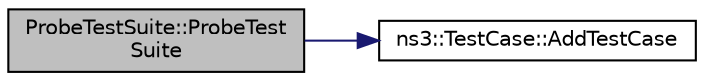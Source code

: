 digraph "ProbeTestSuite::ProbeTestSuite"
{
 // LATEX_PDF_SIZE
  edge [fontname="Helvetica",fontsize="10",labelfontname="Helvetica",labelfontsize="10"];
  node [fontname="Helvetica",fontsize="10",shape=record];
  rankdir="LR";
  Node1 [label="ProbeTestSuite::ProbeTest\lSuite",height=0.2,width=0.4,color="black", fillcolor="grey75", style="filled", fontcolor="black",tooltip=" "];
  Node1 -> Node2 [color="midnightblue",fontsize="10",style="solid",fontname="Helvetica"];
  Node2 [label="ns3::TestCase::AddTestCase",height=0.2,width=0.4,color="black", fillcolor="white", style="filled",URL="$classns3_1_1_test_case.html#a3f6c576e7fef07c42f70c9cd81168e4c",tooltip="Add an individual child TestCase to this test suite."];
}
